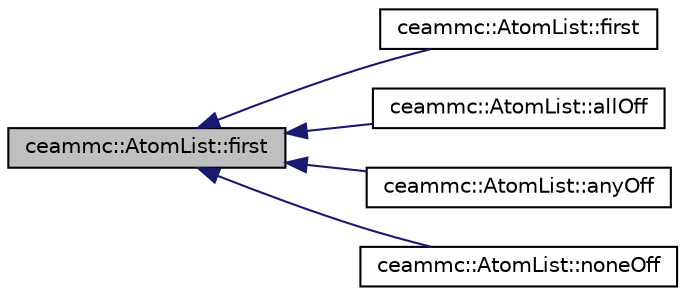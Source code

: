 digraph "ceammc::AtomList::first"
{
  edge [fontname="Helvetica",fontsize="10",labelfontname="Helvetica",labelfontsize="10"];
  node [fontname="Helvetica",fontsize="10",shape=record];
  rankdir="LR";
  Node1 [label="ceammc::AtomList::first",height=0.2,width=0.4,color="black", fillcolor="grey75", style="filled" fontcolor="black"];
  Node1 -> Node2 [dir="back",color="midnightblue",fontsize="10",style="solid",fontname="Helvetica"];
  Node2 [label="ceammc::AtomList::first",height=0.2,width=0.4,color="black", fillcolor="white", style="filled",URL="$classceammc_1_1_atom_list.html#ad3dc9e749f5af0125fc1f4c0e7e56221"];
  Node1 -> Node3 [dir="back",color="midnightblue",fontsize="10",style="solid",fontname="Helvetica"];
  Node3 [label="ceammc::AtomList::allOff",height=0.2,width=0.4,color="black", fillcolor="white", style="filled",URL="$classceammc_1_1_atom_list.html#ab7beef0d45f83b2213b1408b5702e5f8"];
  Node1 -> Node4 [dir="back",color="midnightblue",fontsize="10",style="solid",fontname="Helvetica"];
  Node4 [label="ceammc::AtomList::anyOff",height=0.2,width=0.4,color="black", fillcolor="white", style="filled",URL="$classceammc_1_1_atom_list.html#a6bc97f1e25bda4e6fc05cde22bbe01d5"];
  Node1 -> Node5 [dir="back",color="midnightblue",fontsize="10",style="solid",fontname="Helvetica"];
  Node5 [label="ceammc::AtomList::noneOff",height=0.2,width=0.4,color="black", fillcolor="white", style="filled",URL="$classceammc_1_1_atom_list.html#a6ed911c35a83b24c3216f1697735771e"];
}
